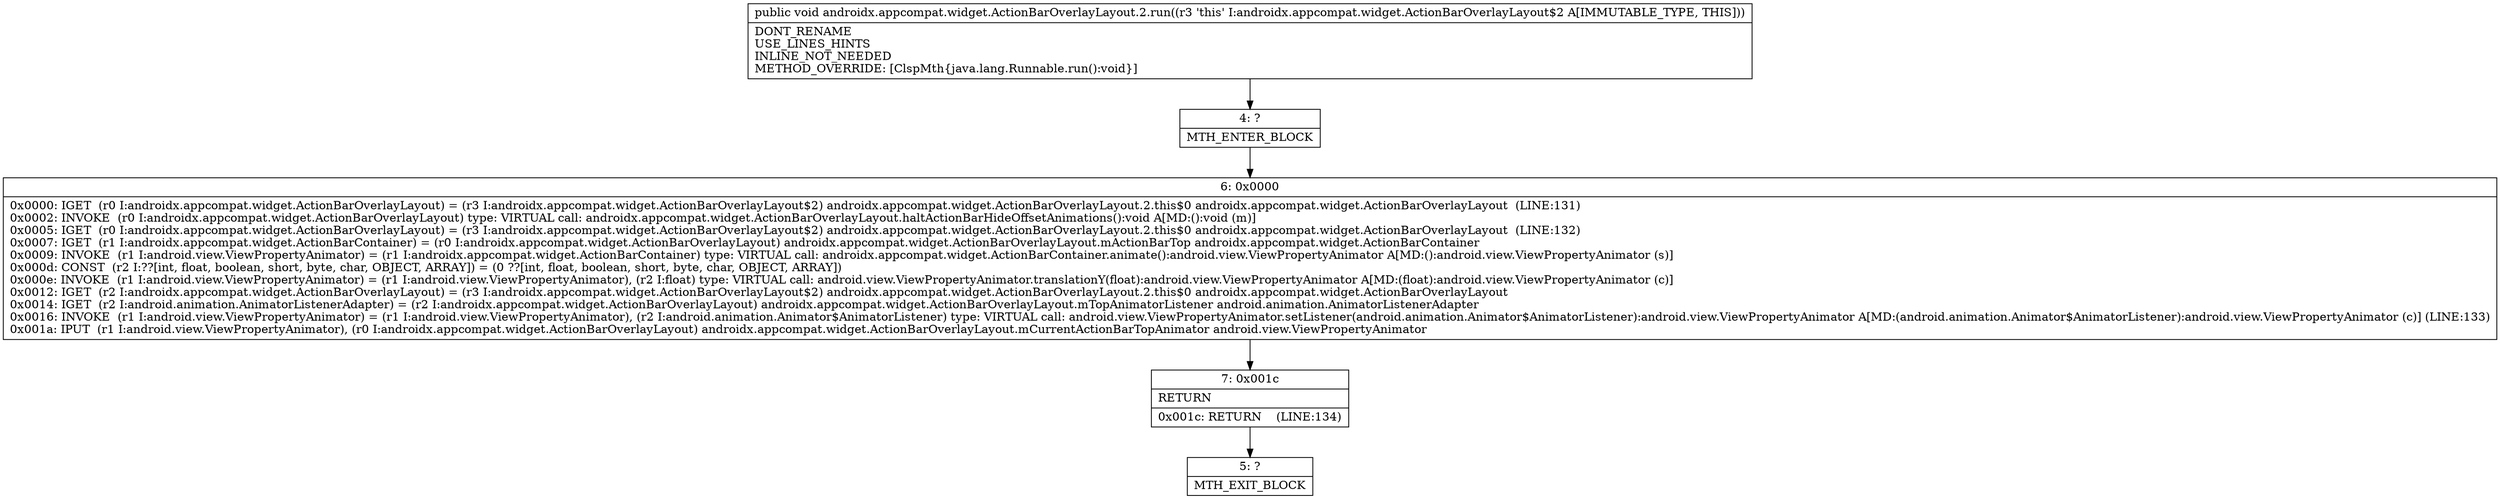 digraph "CFG forandroidx.appcompat.widget.ActionBarOverlayLayout.2.run()V" {
Node_4 [shape=record,label="{4\:\ ?|MTH_ENTER_BLOCK\l}"];
Node_6 [shape=record,label="{6\:\ 0x0000|0x0000: IGET  (r0 I:androidx.appcompat.widget.ActionBarOverlayLayout) = (r3 I:androidx.appcompat.widget.ActionBarOverlayLayout$2) androidx.appcompat.widget.ActionBarOverlayLayout.2.this$0 androidx.appcompat.widget.ActionBarOverlayLayout  (LINE:131)\l0x0002: INVOKE  (r0 I:androidx.appcompat.widget.ActionBarOverlayLayout) type: VIRTUAL call: androidx.appcompat.widget.ActionBarOverlayLayout.haltActionBarHideOffsetAnimations():void A[MD:():void (m)]\l0x0005: IGET  (r0 I:androidx.appcompat.widget.ActionBarOverlayLayout) = (r3 I:androidx.appcompat.widget.ActionBarOverlayLayout$2) androidx.appcompat.widget.ActionBarOverlayLayout.2.this$0 androidx.appcompat.widget.ActionBarOverlayLayout  (LINE:132)\l0x0007: IGET  (r1 I:androidx.appcompat.widget.ActionBarContainer) = (r0 I:androidx.appcompat.widget.ActionBarOverlayLayout) androidx.appcompat.widget.ActionBarOverlayLayout.mActionBarTop androidx.appcompat.widget.ActionBarContainer \l0x0009: INVOKE  (r1 I:android.view.ViewPropertyAnimator) = (r1 I:androidx.appcompat.widget.ActionBarContainer) type: VIRTUAL call: androidx.appcompat.widget.ActionBarContainer.animate():android.view.ViewPropertyAnimator A[MD:():android.view.ViewPropertyAnimator (s)]\l0x000d: CONST  (r2 I:??[int, float, boolean, short, byte, char, OBJECT, ARRAY]) = (0 ??[int, float, boolean, short, byte, char, OBJECT, ARRAY]) \l0x000e: INVOKE  (r1 I:android.view.ViewPropertyAnimator) = (r1 I:android.view.ViewPropertyAnimator), (r2 I:float) type: VIRTUAL call: android.view.ViewPropertyAnimator.translationY(float):android.view.ViewPropertyAnimator A[MD:(float):android.view.ViewPropertyAnimator (c)]\l0x0012: IGET  (r2 I:androidx.appcompat.widget.ActionBarOverlayLayout) = (r3 I:androidx.appcompat.widget.ActionBarOverlayLayout$2) androidx.appcompat.widget.ActionBarOverlayLayout.2.this$0 androidx.appcompat.widget.ActionBarOverlayLayout \l0x0014: IGET  (r2 I:android.animation.AnimatorListenerAdapter) = (r2 I:androidx.appcompat.widget.ActionBarOverlayLayout) androidx.appcompat.widget.ActionBarOverlayLayout.mTopAnimatorListener android.animation.AnimatorListenerAdapter \l0x0016: INVOKE  (r1 I:android.view.ViewPropertyAnimator) = (r1 I:android.view.ViewPropertyAnimator), (r2 I:android.animation.Animator$AnimatorListener) type: VIRTUAL call: android.view.ViewPropertyAnimator.setListener(android.animation.Animator$AnimatorListener):android.view.ViewPropertyAnimator A[MD:(android.animation.Animator$AnimatorListener):android.view.ViewPropertyAnimator (c)] (LINE:133)\l0x001a: IPUT  (r1 I:android.view.ViewPropertyAnimator), (r0 I:androidx.appcompat.widget.ActionBarOverlayLayout) androidx.appcompat.widget.ActionBarOverlayLayout.mCurrentActionBarTopAnimator android.view.ViewPropertyAnimator \l}"];
Node_7 [shape=record,label="{7\:\ 0x001c|RETURN\l|0x001c: RETURN    (LINE:134)\l}"];
Node_5 [shape=record,label="{5\:\ ?|MTH_EXIT_BLOCK\l}"];
MethodNode[shape=record,label="{public void androidx.appcompat.widget.ActionBarOverlayLayout.2.run((r3 'this' I:androidx.appcompat.widget.ActionBarOverlayLayout$2 A[IMMUTABLE_TYPE, THIS]))  | DONT_RENAME\lUSE_LINES_HINTS\lINLINE_NOT_NEEDED\lMETHOD_OVERRIDE: [ClspMth\{java.lang.Runnable.run():void\}]\l}"];
MethodNode -> Node_4;Node_4 -> Node_6;
Node_6 -> Node_7;
Node_7 -> Node_5;
}

